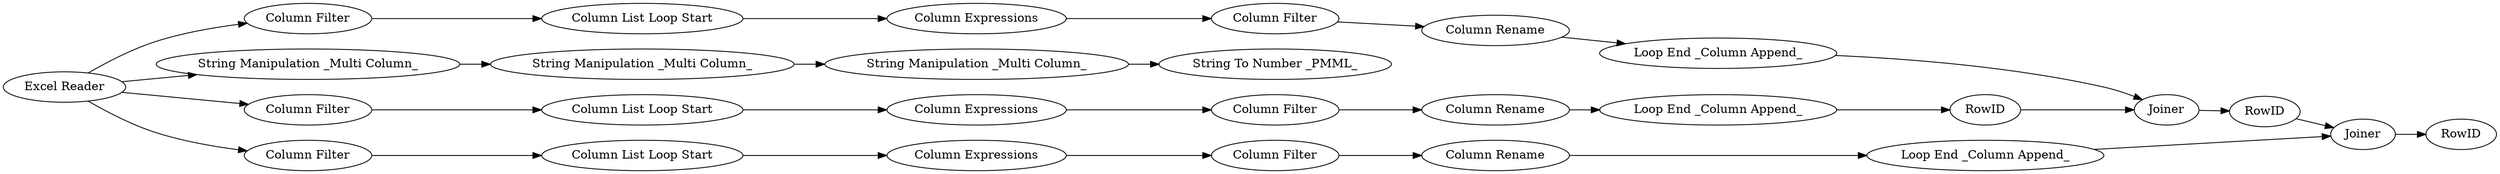digraph {
	9 -> 7
	8 -> 9
	7 -> 11
	21 -> 25
	25 -> 22
	22 -> 27
	28 -> 26
	4 -> 6
	1 -> 8
	12 -> 13
	16 -> 26
	17 -> 14
	1 -> 2
	11 -> 12
	27 -> 30
	23 -> 21
	1 -> 20
	29 -> 27
	24 -> 23
	19 -> 16
	20 -> 24
	15 -> 17
	26 -> 29
	18 -> 15
	1 -> 18
	3 -> 4
	2 -> 3
	13 -> 28
	14 -> 19
	27 [label=Joiner]
	7 [label="Column Expressions"]
	9 [label="Column List Loop Start"]
	18 [label="Column Filter"]
	26 [label=Joiner]
	21 [label="Column Filter"]
	8 [label="Column Filter"]
	17 [label="Column Expressions"]
	3 [label="String Manipulation _Multi Column_"]
	19 [label="Column Rename"]
	24 [label="Column List Loop Start"]
	6 [label="String To Number _PMML_"]
	15 [label="Column List Loop Start"]
	25 [label="Column Rename"]
	12 [label="Column Rename"]
	16 [label="Loop End _Column Append_"]
	1 [label="Excel Reader"]
	22 [label="Loop End _Column Append_"]
	28 [label=RowID]
	11 [label="Column Filter"]
	4 [label="String Manipulation _Multi Column_"]
	23 [label="Column Expressions"]
	14 [label="Column Filter"]
	20 [label="Column Filter"]
	13 [label="Loop End _Column Append_"]
	29 [label=RowID]
	30 [label=RowID]
	2 [label="String Manipulation _Multi Column_"]
	rankdir=LR
}
